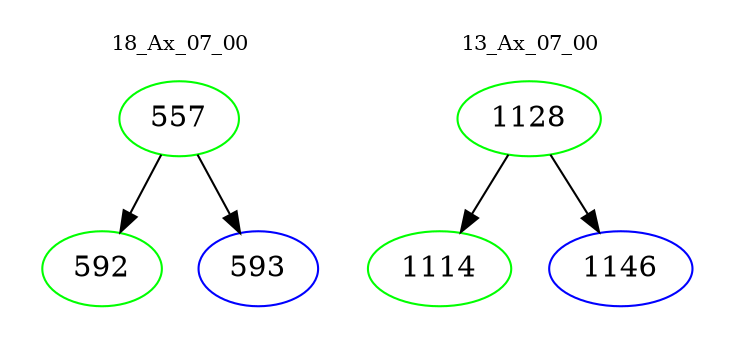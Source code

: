 digraph{
subgraph cluster_0 {
color = white
label = "18_Ax_07_00";
fontsize=10;
T0_557 [label="557", color="green"]
T0_557 -> T0_592 [color="black"]
T0_592 [label="592", color="green"]
T0_557 -> T0_593 [color="black"]
T0_593 [label="593", color="blue"]
}
subgraph cluster_1 {
color = white
label = "13_Ax_07_00";
fontsize=10;
T1_1128 [label="1128", color="green"]
T1_1128 -> T1_1114 [color="black"]
T1_1114 [label="1114", color="green"]
T1_1128 -> T1_1146 [color="black"]
T1_1146 [label="1146", color="blue"]
}
}
